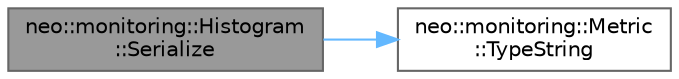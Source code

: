 digraph "neo::monitoring::Histogram::Serialize"
{
 // LATEX_PDF_SIZE
  bgcolor="transparent";
  edge [fontname=Helvetica,fontsize=10,labelfontname=Helvetica,labelfontsize=10];
  node [fontname=Helvetica,fontsize=10,shape=box,height=0.2,width=0.4];
  rankdir="LR";
  Node1 [id="Node000001",label="neo::monitoring::Histogram\l::Serialize",height=0.2,width=0.4,color="gray40", fillcolor="grey60", style="filled", fontcolor="black",tooltip="Serialize metric to Prometheus format."];
  Node1 -> Node2 [id="edge1_Node000001_Node000002",color="steelblue1",style="solid",tooltip=" "];
  Node2 [id="Node000002",label="neo::monitoring::Metric\l::TypeString",height=0.2,width=0.4,color="grey40", fillcolor="white", style="filled",URL="$classneo_1_1monitoring_1_1_metric.html#ac02de7bc213735d2d47ab1dd388937fd",tooltip=" "];
}
